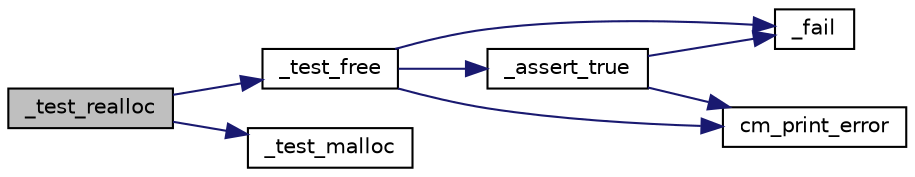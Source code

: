 digraph "_test_realloc"
{
 // LATEX_PDF_SIZE
  edge [fontname="Helvetica",fontsize="10",labelfontname="Helvetica",labelfontsize="10"];
  node [fontname="Helvetica",fontsize="10",shape=record];
  rankdir="LR";
  Node1 [label="_test_realloc",height=0.2,width=0.4,color="black", fillcolor="grey75", style="filled", fontcolor="black",tooltip=" "];
  Node1 -> Node2 [color="midnightblue",fontsize="10",style="solid",fontname="Helvetica"];
  Node2 [label="_test_free",height=0.2,width=0.4,color="black", fillcolor="white", style="filled",URL="$group__cmocka.html#gaa638dca2eb88eb45ba9b3dc810701345",tooltip=" "];
  Node2 -> Node3 [color="midnightblue",fontsize="10",style="solid",fontname="Helvetica"];
  Node3 [label="_assert_true",height=0.2,width=0.4,color="black", fillcolor="white", style="filled",URL="$group__cmocka.html#ga716f6148096fda384f02558c6891ca4e",tooltip=" "];
  Node3 -> Node4 [color="midnightblue",fontsize="10",style="solid",fontname="Helvetica"];
  Node4 [label="_fail",height=0.2,width=0.4,color="black", fillcolor="white", style="filled",URL="$group__cmocka.html#ga200fb175325dc307bc094dcacd6291c1",tooltip=" "];
  Node3 -> Node5 [color="midnightblue",fontsize="10",style="solid",fontname="Helvetica"];
  Node5 [label="cm_print_error",height=0.2,width=0.4,color="black", fillcolor="white", style="filled",URL="$cmocka_8c.html#a727e8be5044e27f2af48c4efd094e2eb",tooltip=" "];
  Node2 -> Node4 [color="midnightblue",fontsize="10",style="solid",fontname="Helvetica"];
  Node2 -> Node5 [color="midnightblue",fontsize="10",style="solid",fontname="Helvetica"];
  Node1 -> Node6 [color="midnightblue",fontsize="10",style="solid",fontname="Helvetica"];
  Node6 [label="_test_malloc",height=0.2,width=0.4,color="black", fillcolor="white", style="filled",URL="$group__cmocka.html#gac0f84cf850df35b390f2f85de0a6de64",tooltip=" "];
}
